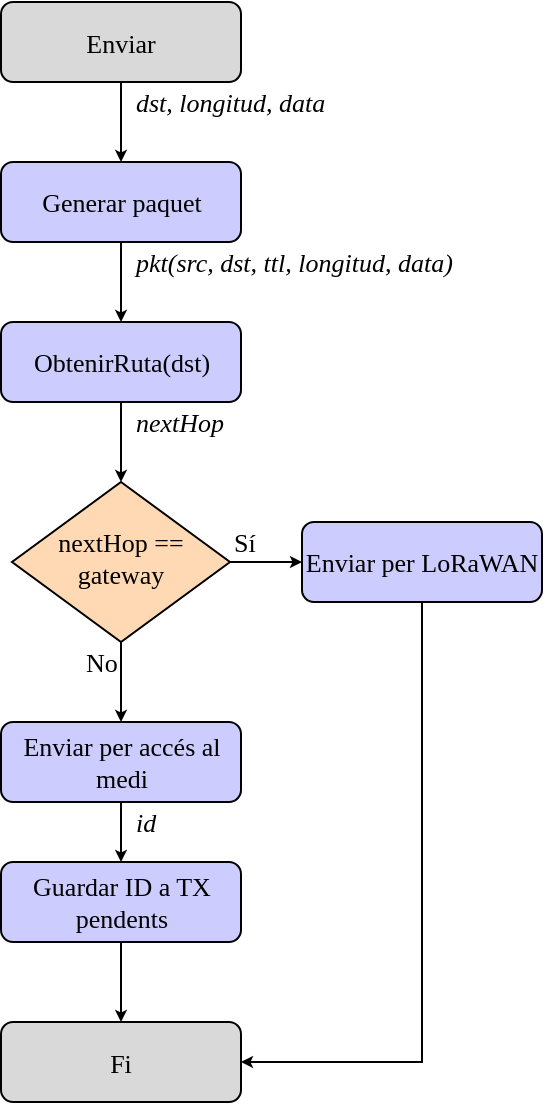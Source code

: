<mxfile version="26.2.2">
  <diagram name="Page-1" id="B-_muR4KGzTZ6iU4fGDa">
    <mxGraphModel dx="334" dy="225" grid="1" gridSize="10" guides="1" tooltips="1" connect="1" arrows="1" fold="1" page="1" pageScale="1" pageWidth="827" pageHeight="1169" math="0" shadow="0">
      <root>
        <mxCell id="0" />
        <mxCell id="1" parent="0" />
        <mxCell id="aegA9Q2WJ1BgWsPtp-LT-1" value="" style="edgeStyle=orthogonalEdgeStyle;shape=connector;rounded=0;orthogonalLoop=1;jettySize=auto;html=1;shadow=0;strokeColor=default;strokeWidth=1;align=center;verticalAlign=middle;fontFamily=Computer Modern;fontSize=13;fontColor=default;labelBackgroundColor=none;endArrow=classic;endFill=1;endSize=3;entryX=0.5;entryY=0;entryDx=0;entryDy=0;" parent="1" source="aegA9Q2WJ1BgWsPtp-LT-2" target="aegA9Q2WJ1BgWsPtp-LT-44" edge="1">
          <mxGeometry relative="1" as="geometry">
            <mxPoint x="385" y="280" as="targetPoint" />
          </mxGeometry>
        </mxCell>
        <mxCell id="aegA9Q2WJ1BgWsPtp-LT-2" value="Generar paquet" style="rounded=1;whiteSpace=wrap;html=1;fontSize=13;glass=0;strokeWidth=1;shadow=0;fontFamily=Computer Modern;strokeColor=light-dark(#000000,#EDEDED);fillColor=light-dark(#ccccff, #ededed);" parent="1" vertex="1">
          <mxGeometry x="319.5" y="200" width="120" height="40" as="geometry" />
        </mxCell>
        <mxCell id="aegA9Q2WJ1BgWsPtp-LT-12" value="pkt(src, dst, ttl, longitud, data)" style="edgeLabel;html=1;align=left;verticalAlign=middle;resizable=0;points=[];fontFamily=Computer Modern;fontSize=13;fontColor=default;labelBackgroundColor=none;fontStyle=2" parent="1" vertex="1" connectable="0">
          <mxGeometry x="385" y="249.998" as="geometry" />
        </mxCell>
        <mxCell id="aegA9Q2WJ1BgWsPtp-LT-43" value="dst, longitud, data" style="edgeLabel;html=1;align=left;verticalAlign=middle;resizable=0;points=[];fontFamily=Computer Modern;fontSize=13;fontColor=default;labelBackgroundColor=none;fontStyle=2" parent="1" vertex="1" connectable="0">
          <mxGeometry x="385" y="169.998" as="geometry" />
        </mxCell>
        <mxCell id="aegA9Q2WJ1BgWsPtp-LT-47" value="" style="edgeStyle=orthogonalEdgeStyle;rounded=0;orthogonalLoop=1;jettySize=auto;html=1;strokeColor=default;align=center;verticalAlign=middle;fontFamily=Helvetica;fontSize=11;fontColor=default;labelBackgroundColor=default;endArrow=classic;endSize=3;" parent="1" source="aegA9Q2WJ1BgWsPtp-LT-44" target="aegA9Q2WJ1BgWsPtp-LT-46" edge="1">
          <mxGeometry relative="1" as="geometry" />
        </mxCell>
        <mxCell id="aegA9Q2WJ1BgWsPtp-LT-44" value="ObtenirRuta(dst)" style="rounded=1;whiteSpace=wrap;html=1;fontSize=13;glass=0;strokeWidth=1;shadow=0;fontFamily=Computer Modern;strokeColor=light-dark(#000000,#EDEDED);fillColor=light-dark(#ccccff, #ededed);" parent="1" vertex="1">
          <mxGeometry x="319.5" y="280" width="120" height="40" as="geometry" />
        </mxCell>
        <mxCell id="aegA9Q2WJ1BgWsPtp-LT-45" value="nextHop" style="edgeLabel;html=1;align=left;verticalAlign=middle;resizable=0;points=[];fontFamily=Computer Modern;fontSize=13;fontColor=default;labelBackgroundColor=none;fontStyle=2" parent="1" vertex="1" connectable="0">
          <mxGeometry x="385" y="329.998" as="geometry" />
        </mxCell>
        <mxCell id="aegA9Q2WJ1BgWsPtp-LT-50" value="" style="edgeStyle=orthogonalEdgeStyle;rounded=0;orthogonalLoop=1;jettySize=auto;html=1;fontFamily=Helvetica;labelBackgroundColor=default;fontSize=11;strokeColor=default;align=center;verticalAlign=middle;fontColor=default;endArrow=classic;endSize=3;" parent="1" source="aegA9Q2WJ1BgWsPtp-LT-46" target="aegA9Q2WJ1BgWsPtp-LT-49" edge="1">
          <mxGeometry x="-0.73" y="10" relative="1" as="geometry">
            <mxPoint as="offset" />
          </mxGeometry>
        </mxCell>
        <mxCell id="aegA9Q2WJ1BgWsPtp-LT-52" value="" style="edgeStyle=orthogonalEdgeStyle;rounded=0;orthogonalLoop=1;jettySize=auto;html=1;strokeColor=default;align=center;verticalAlign=middle;fontFamily=Helvetica;fontSize=11;fontColor=default;labelBackgroundColor=default;endArrow=classic;endSize=3;" parent="1" source="aegA9Q2WJ1BgWsPtp-LT-46" target="aegA9Q2WJ1BgWsPtp-LT-51" edge="1">
          <mxGeometry relative="1" as="geometry" />
        </mxCell>
        <mxCell id="aegA9Q2WJ1BgWsPtp-LT-46" value="nextHop == gateway" style="rhombus;whiteSpace=wrap;html=1;shadow=0;fontFamily=Computer Modern;fontSize=13;align=center;strokeWidth=1;spacing=6;spacingTop=-4;fillColor=light-dark(#ffd9b3, #36210a);strokeColor=#000000;" parent="1" vertex="1">
          <mxGeometry x="325" y="360" width="109" height="80" as="geometry" />
        </mxCell>
        <mxCell id="OxzkN8vr-h7THDJzxYqc-43" style="edgeStyle=orthogonalEdgeStyle;rounded=0;orthogonalLoop=1;jettySize=auto;html=1;entryX=1;entryY=0.5;entryDx=0;entryDy=0;exitX=0.5;exitY=1;exitDx=0;exitDy=0;endSize=3;" parent="1" source="aegA9Q2WJ1BgWsPtp-LT-49" target="OxzkN8vr-h7THDJzxYqc-40" edge="1">
          <mxGeometry relative="1" as="geometry" />
        </mxCell>
        <mxCell id="aegA9Q2WJ1BgWsPtp-LT-49" value="Enviar per LoRaWAN" style="rounded=1;whiteSpace=wrap;html=1;fontSize=13;glass=0;strokeWidth=1;shadow=0;fontFamily=Computer Modern;strokeColor=light-dark(#000000,#EDEDED);fillColor=light-dark(#ccccff, #ededed);" parent="1" vertex="1">
          <mxGeometry x="470" y="380" width="120" height="40" as="geometry" />
        </mxCell>
        <mxCell id="OxzkN8vr-h7THDJzxYqc-2" value="" style="edgeStyle=orthogonalEdgeStyle;rounded=0;orthogonalLoop=1;jettySize=auto;html=1;strokeColor=default;align=center;verticalAlign=middle;fontFamily=Helvetica;fontSize=11;fontColor=default;labelBackgroundColor=default;endArrow=classic;endSize=3;" parent="1" source="aegA9Q2WJ1BgWsPtp-LT-51" target="OxzkN8vr-h7THDJzxYqc-1" edge="1">
          <mxGeometry relative="1" as="geometry" />
        </mxCell>
        <mxCell id="aegA9Q2WJ1BgWsPtp-LT-51" value="Enviar per accés al medi" style="rounded=1;whiteSpace=wrap;html=1;fontSize=13;glass=0;strokeWidth=1;shadow=0;fontFamily=Computer Modern;strokeColor=light-dark(#000000,#EDEDED);fillColor=light-dark(#ccccff, #ededed);" parent="1" vertex="1">
          <mxGeometry x="319.5" y="480" width="120" height="40" as="geometry" />
        </mxCell>
        <mxCell id="aegA9Q2WJ1BgWsPtp-LT-54" value="&lt;span style=&quot;font-style: normal;&quot;&gt;Sí&lt;/span&gt;" style="edgeLabel;html=1;align=left;verticalAlign=middle;resizable=0;points=[];fontFamily=Computer Modern;fontSize=13;fontColor=default;labelBackgroundColor=none;fontStyle=2" parent="1" vertex="1" connectable="0">
          <mxGeometry x="434" y="389.998" as="geometry" />
        </mxCell>
        <mxCell id="aegA9Q2WJ1BgWsPtp-LT-55" value="&lt;span style=&quot;font-style: normal;&quot;&gt;No&lt;/span&gt;" style="edgeLabel;html=1;align=left;verticalAlign=middle;resizable=0;points=[];fontFamily=Computer Modern;fontSize=13;fontColor=default;labelBackgroundColor=none;fontStyle=2" parent="1" vertex="1" connectable="0">
          <mxGeometry x="360" y="449.998" as="geometry" />
        </mxCell>
        <mxCell id="OxzkN8vr-h7THDJzxYqc-41" value="" style="edgeStyle=orthogonalEdgeStyle;rounded=0;orthogonalLoop=1;jettySize=auto;html=1;endSize=3;" parent="1" source="OxzkN8vr-h7THDJzxYqc-1" target="OxzkN8vr-h7THDJzxYqc-40" edge="1">
          <mxGeometry relative="1" as="geometry" />
        </mxCell>
        <mxCell id="OxzkN8vr-h7THDJzxYqc-1" value="Guardar ID a TX pendents" style="rounded=1;whiteSpace=wrap;html=1;fontSize=13;glass=0;strokeWidth=1;shadow=0;fontFamily=Computer Modern;strokeColor=light-dark(#000000,#EDEDED);fillColor=light-dark(#ccccff, #ededed);" parent="1" vertex="1">
          <mxGeometry x="319.5" y="550" width="120" height="40" as="geometry" />
        </mxCell>
        <mxCell id="OxzkN8vr-h7THDJzxYqc-3" value="id" style="edgeLabel;html=1;align=left;verticalAlign=middle;resizable=0;points=[];fontFamily=Computer Modern;fontSize=13;fontColor=default;labelBackgroundColor=none;fontStyle=2" parent="1" vertex="1" connectable="0">
          <mxGeometry x="385" y="529.998" as="geometry" />
        </mxCell>
        <mxCell id="OxzkN8vr-h7THDJzxYqc-24" value="" style="edgeStyle=orthogonalEdgeStyle;rounded=0;orthogonalLoop=1;jettySize=auto;html=1;entryX=0.5;entryY=0;entryDx=0;entryDy=0;strokeColor=default;align=center;verticalAlign=middle;fontFamily=Helvetica;fontSize=11;fontColor=default;labelBackgroundColor=default;endArrow=classic;endSize=3;" parent="1" source="OxzkN8vr-h7THDJzxYqc-18" target="aegA9Q2WJ1BgWsPtp-LT-2" edge="1">
          <mxGeometry relative="1" as="geometry" />
        </mxCell>
        <mxCell id="OxzkN8vr-h7THDJzxYqc-18" value="Enviar" style="rounded=1;fontSize=13;glass=0;strokeWidth=1;shadow=0;fontFamily=Computer Modern;fillColor=light-dark(#d9d9d9, #CCCCCC);fontStyle=0;verticalAlign=middle;" parent="1" vertex="1">
          <mxGeometry x="319.5" y="120" width="120" height="40" as="geometry" />
        </mxCell>
        <mxCell id="OxzkN8vr-h7THDJzxYqc-40" value="Fi" style="rounded=1;fontSize=13;glass=0;strokeWidth=1;shadow=0;fontFamily=Computer Modern;fillColor=light-dark(#d9d9d9, #CCCCCC);fontStyle=0;verticalAlign=middle;" parent="1" vertex="1">
          <mxGeometry x="319.5" y="630" width="120" height="40" as="geometry" />
        </mxCell>
      </root>
    </mxGraphModel>
  </diagram>
</mxfile>
